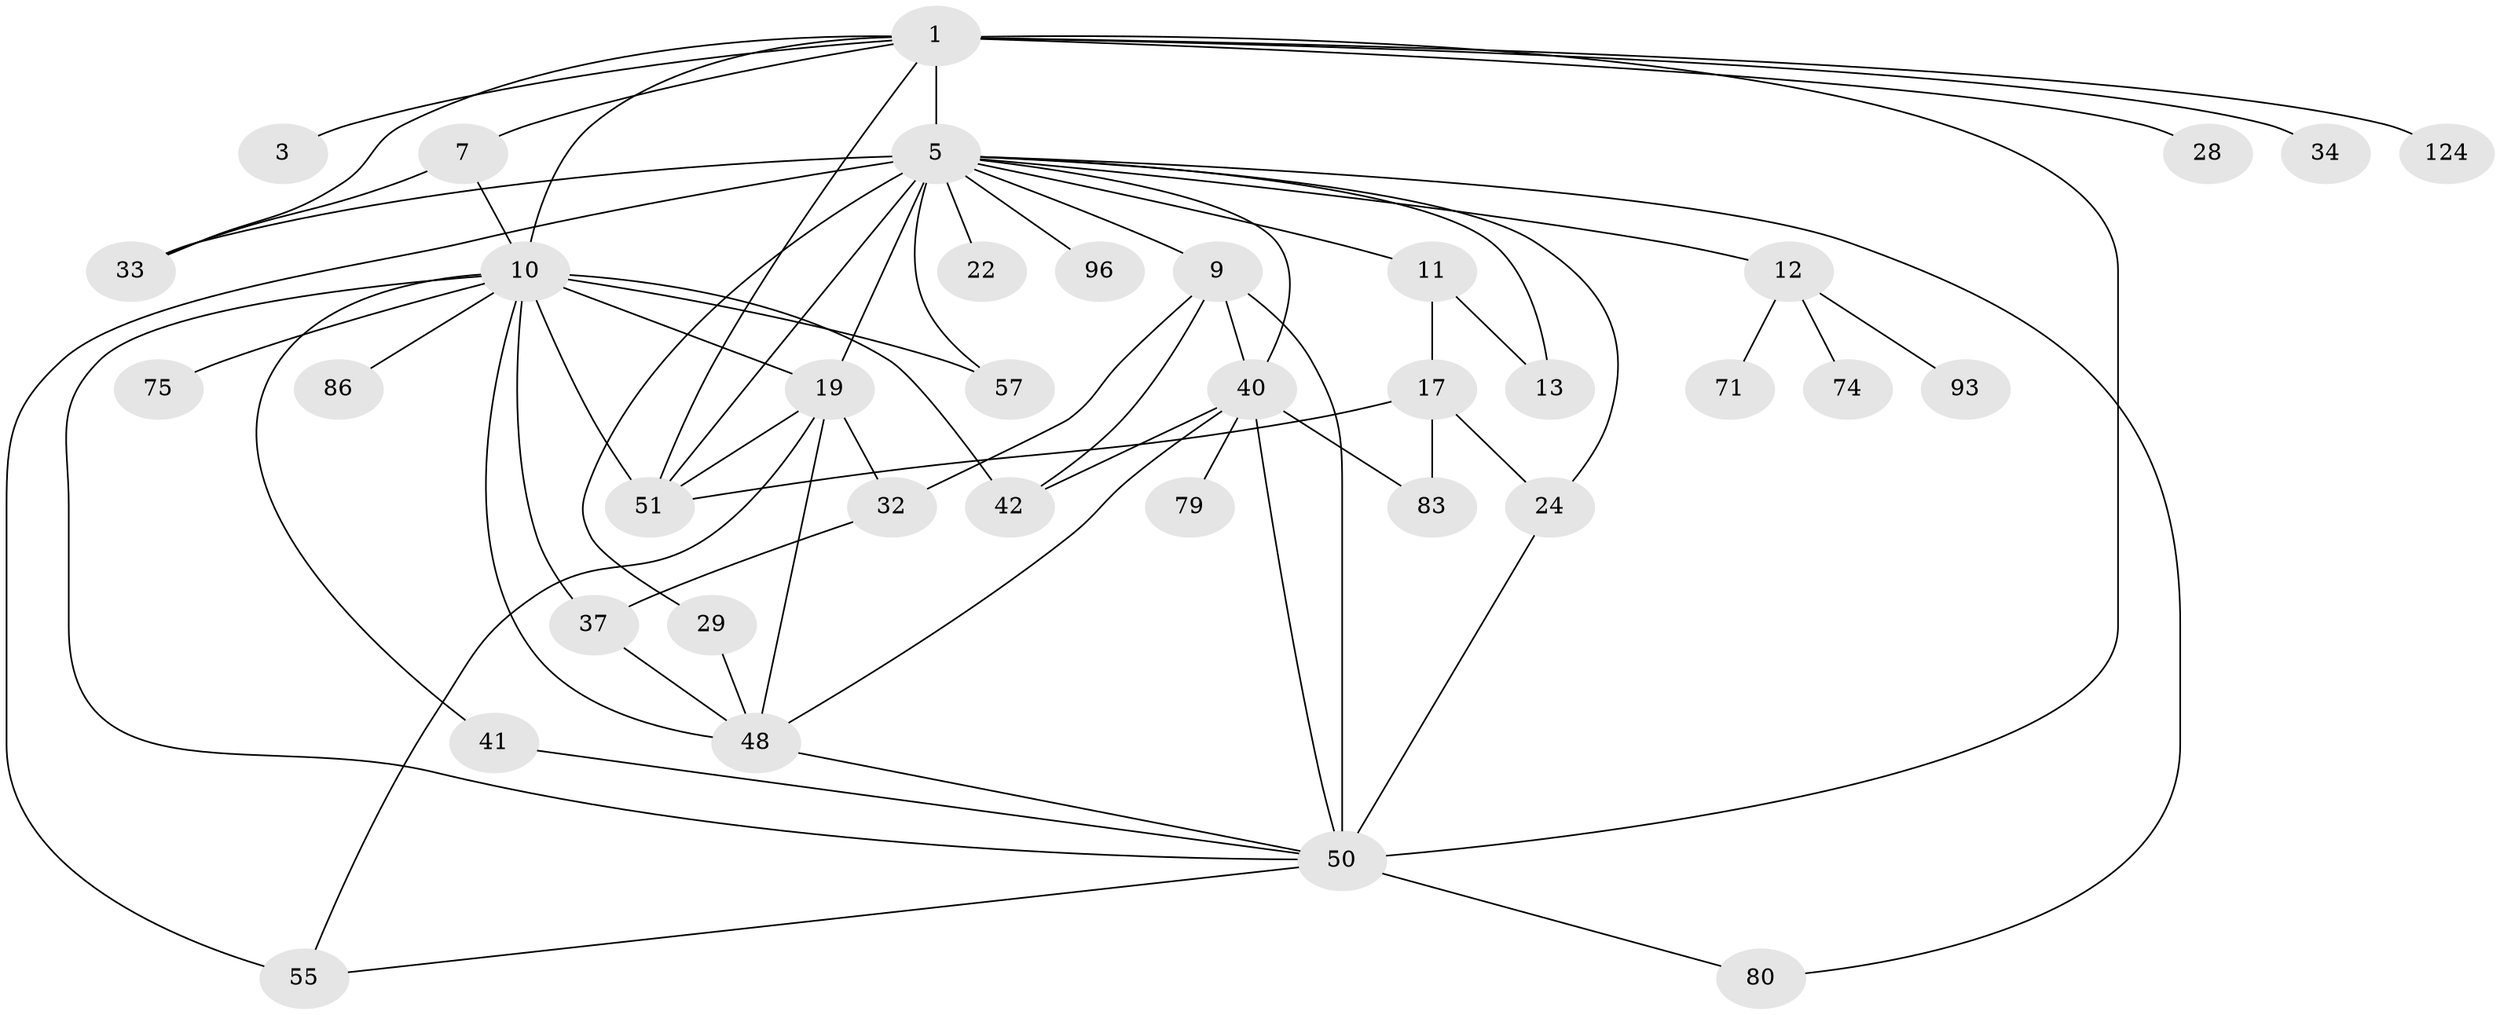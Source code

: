 // original degree distribution, {5: 0.056451612903225805, 8: 0.024193548387096774, 3: 0.20161290322580644, 2: 0.3064516129032258, 10: 0.008064516129032258, 4: 0.11290322580645161, 7: 0.016129032258064516, 6: 0.016129032258064516, 1: 0.25806451612903225}
// Generated by graph-tools (version 1.1) at 2025/16/03/04/25 18:16:58]
// undirected, 37 vertices, 66 edges
graph export_dot {
graph [start="1"]
  node [color=gray90,style=filled];
  1 [super="+2+60+4"];
  3 [super="+62+30"];
  5 [super="+68+111+15+18+8"];
  7 [super="+36"];
  9 [super="+89+16"];
  10 [super="+14+103+27"];
  11 [super="+23"];
  12 [super="+70+90"];
  13;
  17 [super="+21+64+82+115+26"];
  19 [super="+44+43"];
  22;
  24;
  28;
  29 [super="+45"];
  32 [super="+85"];
  33 [super="+39+81"];
  34;
  37 [super="+113+97"];
  40 [super="+53"];
  41 [super="+65"];
  42 [super="+58+84+49"];
  48 [super="+52+73"];
  50 [super="+66+69"];
  51 [super="+105+108+78"];
  55 [super="+77"];
  57;
  71;
  74;
  75;
  79 [super="+88"];
  80 [super="+100"];
  83;
  86;
  93;
  96;
  124;
  1 -- 5 [weight=3];
  1 -- 3;
  1 -- 10 [weight=3];
  1 -- 28;
  1 -- 51;
  1 -- 124;
  1 -- 33;
  1 -- 50 [weight=2];
  1 -- 34;
  1 -- 7;
  5 -- 12;
  5 -- 22;
  5 -- 29;
  5 -- 57;
  5 -- 40;
  5 -- 13;
  5 -- 24;
  5 -- 19 [weight=2];
  5 -- 51;
  5 -- 33;
  5 -- 96;
  5 -- 80;
  5 -- 55;
  5 -- 9;
  5 -- 11;
  7 -- 33;
  7 -- 10;
  9 -- 50 [weight=2];
  9 -- 40;
  9 -- 32;
  9 -- 42;
  10 -- 41;
  10 -- 42 [weight=2];
  10 -- 75;
  10 -- 48;
  10 -- 51 [weight=2];
  10 -- 50;
  10 -- 19;
  10 -- 37;
  10 -- 86;
  10 -- 57;
  11 -- 13;
  11 -- 17;
  12 -- 74;
  12 -- 93;
  12 -- 71;
  17 -- 24;
  17 -- 51;
  17 -- 83;
  19 -- 51 [weight=2];
  19 -- 32;
  19 -- 48;
  19 -- 55;
  24 -- 50;
  29 -- 48;
  32 -- 37;
  37 -- 48;
  40 -- 48;
  40 -- 83;
  40 -- 42;
  40 -- 79;
  40 -- 50;
  41 -- 50;
  48 -- 50;
  50 -- 55;
  50 -- 80;
}
